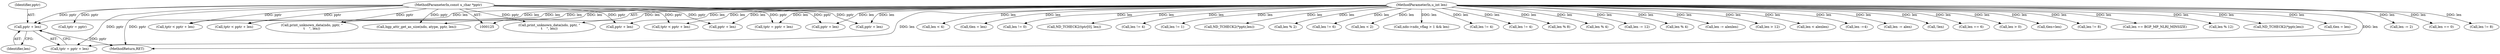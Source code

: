digraph "0_tcpdump_af2cf04a9394c1a56227c2289ae8da262828294a@pointer" {
"1001644" [label="(Call,pptr + len)"];
"1000128" [label="(MethodParameterIn,const u_char *pptr)"];
"1000129" [label="(MethodParameterIn,u_int len)"];
"1000191" [label="(Call,!len)"];
"1000392" [label="(Call,len == 6)"];
"1002865" [label="(Call,len > 0)"];
"1000146" [label="(Call,tlen=len)"];
"1001644" [label="(Call,pptr + len)"];
"1000377" [label="(Call,len != 8)"];
"1001642" [label="(Call,tptr = pptr + len)"];
"1001646" [label="(Identifier,len)"];
"1001699" [label="(Call,len == BGP_MP_NLRI_MINSIZE)"];
"1002851" [label="(Call,len % 12)"];
"1002905" [label="(Call,ND_TCHECK2(*pptr,len))"];
"1001188" [label="(Call,pptr + len)"];
"1002429" [label="(Call,tlen = len)"];
"1001710" [label="(Call,tptr < pptr + len)"];
"1002724" [label="(Call,len -= 2)"];
"1002848" [label="(Call,len == 0)"];
"1002940" [label="(Call,print_unknown_data(ndo, pptr, \"\n\t    \", len))"];
"1002138" [label="(Call,tptr = pptr + len)"];
"1002950" [label="(MethodReturn,RET)"];
"1000437" [label="(Call,len != 8)"];
"1002673" [label="(Call,len < 4)"];
"1002581" [label="(Call,tlen = len)"];
"1000363" [label="(Call,len != 0)"];
"1000207" [label="(Call,tptr < pptr + len)"];
"1000128" [label="(MethodParameterIn,const u_char *pptr)"];
"1000386" [label="(Call,ND_TCHECK2(tptr[0], len))"];
"1000313" [label="(Call,len != 4)"];
"1000209" [label="(Call,pptr + len)"];
"1000154" [label="(Call,len != 1)"];
"1002936" [label="(Call,ND_TCHECK2(*pptr,len))"];
"1002140" [label="(Call,pptr + len)"];
"1001186" [label="(Call,tptr < pptr + len)"];
"1000181" [label="(Call,len % 2)"];
"1001645" [label="(Identifier,pptr)"];
"1000374" [label="(Call,len != 6)"];
"1002707" [label="(Call,len < 2)"];
"1002928" [label="(Call,ndo->ndo_vflag > 1 && len)"];
"1000339" [label="(Call,len != 4)"];
"1000129" [label="(MethodParameterIn,u_int len)"];
"1000549" [label="(Call,len != 4)"];
"1000143" [label="(Call,tptr = pptr)"];
"1002155" [label="(Call,len % 8)"];
"1000574" [label="(Call,len % 4)"];
"1002900" [label="(Call,len -= 12)"];
"1000201" [label="(Call,bgp_attr_get_as_size(ndo, atype, pptr, len))"];
"1001712" [label="(Call,pptr + len)"];
"1000472" [label="(Call,len % 4)"];
"1002750" [label="(Call,len -= alenlen)"];
"1002892" [label="(Call,len > 12)"];
"1002738" [label="(Call,len < alenlen)"];
"1002692" [label="(Call,len -=4)"];
"1002921" [label="(Call,print_unknown_data(ndo, pptr, \"\n\t    \", len))"];
"1002841" [label="(Call,len -= alen)"];
"1001644" -> "1001642"  [label="AST: "];
"1001644" -> "1001646"  [label="CFG: "];
"1001645" -> "1001644"  [label="AST: "];
"1001646" -> "1001644"  [label="AST: "];
"1001642" -> "1001644"  [label="CFG: "];
"1001644" -> "1002950"  [label="DDG: pptr"];
"1000128" -> "1001644"  [label="DDG: pptr"];
"1000129" -> "1001644"  [label="DDG: len"];
"1000128" -> "1000125"  [label="AST: "];
"1000128" -> "1002950"  [label="DDG: pptr"];
"1000128" -> "1000143"  [label="DDG: pptr"];
"1000128" -> "1000201"  [label="DDG: pptr"];
"1000128" -> "1000207"  [label="DDG: pptr"];
"1000128" -> "1000209"  [label="DDG: pptr"];
"1000128" -> "1001186"  [label="DDG: pptr"];
"1000128" -> "1001188"  [label="DDG: pptr"];
"1000128" -> "1001642"  [label="DDG: pptr"];
"1000128" -> "1001710"  [label="DDG: pptr"];
"1000128" -> "1001712"  [label="DDG: pptr"];
"1000128" -> "1002138"  [label="DDG: pptr"];
"1000128" -> "1002140"  [label="DDG: pptr"];
"1000128" -> "1002921"  [label="DDG: pptr"];
"1000128" -> "1002940"  [label="DDG: pptr"];
"1000129" -> "1000125"  [label="AST: "];
"1000129" -> "1002950"  [label="DDG: len"];
"1000129" -> "1000146"  [label="DDG: len"];
"1000129" -> "1000154"  [label="DDG: len"];
"1000129" -> "1000181"  [label="DDG: len"];
"1000129" -> "1000191"  [label="DDG: len"];
"1000129" -> "1000201"  [label="DDG: len"];
"1000129" -> "1000207"  [label="DDG: len"];
"1000129" -> "1000209"  [label="DDG: len"];
"1000129" -> "1000313"  [label="DDG: len"];
"1000129" -> "1000339"  [label="DDG: len"];
"1000129" -> "1000363"  [label="DDG: len"];
"1000129" -> "1000374"  [label="DDG: len"];
"1000129" -> "1000377"  [label="DDG: len"];
"1000129" -> "1000386"  [label="DDG: len"];
"1000129" -> "1000392"  [label="DDG: len"];
"1000129" -> "1000437"  [label="DDG: len"];
"1000129" -> "1000472"  [label="DDG: len"];
"1000129" -> "1000549"  [label="DDG: len"];
"1000129" -> "1000574"  [label="DDG: len"];
"1000129" -> "1001186"  [label="DDG: len"];
"1000129" -> "1001188"  [label="DDG: len"];
"1000129" -> "1001642"  [label="DDG: len"];
"1000129" -> "1001699"  [label="DDG: len"];
"1000129" -> "1001710"  [label="DDG: len"];
"1000129" -> "1001712"  [label="DDG: len"];
"1000129" -> "1002138"  [label="DDG: len"];
"1000129" -> "1002140"  [label="DDG: len"];
"1000129" -> "1002155"  [label="DDG: len"];
"1000129" -> "1002429"  [label="DDG: len"];
"1000129" -> "1002581"  [label="DDG: len"];
"1000129" -> "1002673"  [label="DDG: len"];
"1000129" -> "1002692"  [label="DDG: len"];
"1000129" -> "1002707"  [label="DDG: len"];
"1000129" -> "1002724"  [label="DDG: len"];
"1000129" -> "1002738"  [label="DDG: len"];
"1000129" -> "1002750"  [label="DDG: len"];
"1000129" -> "1002841"  [label="DDG: len"];
"1000129" -> "1002848"  [label="DDG: len"];
"1000129" -> "1002851"  [label="DDG: len"];
"1000129" -> "1002865"  [label="DDG: len"];
"1000129" -> "1002892"  [label="DDG: len"];
"1000129" -> "1002900"  [label="DDG: len"];
"1000129" -> "1002905"  [label="DDG: len"];
"1000129" -> "1002921"  [label="DDG: len"];
"1000129" -> "1002928"  [label="DDG: len"];
"1000129" -> "1002936"  [label="DDG: len"];
"1000129" -> "1002940"  [label="DDG: len"];
}
